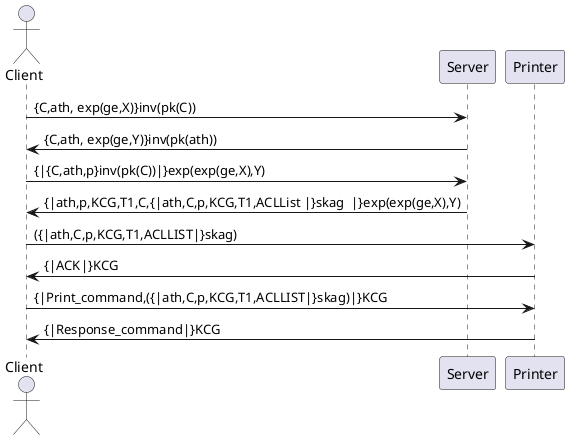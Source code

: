 @startuml Kerberos 
actor Client as C
participant Server as S
participant Printer as P

C->S: {C,ath, exp(ge,X)}inv(pk(C)) 
S->C: {C,ath, exp(ge,Y)}inv(pk(ath))

C->S: {|{C,ath,p}inv(pk(C))|}exp(exp(ge,X),Y)
S->C: {|ath,p,KCG,T1,C,{|ath,C,p,KCG,T1,ACLList |}skag  |}exp(exp(ge,X),Y)

C -> P: ({|ath,C,p,KCG,T1,ACLLIST|}skag)

P -> C:  {|ACK|}KCG

C -> P: {|Print_command,({|ath,C,p,KCG,T1,ACLLIST|}skag)|}KCG

P -> C: {|Response_command|}KCG

@enduml
@startuml Ticket
card "              Ticket \n (Client ID, Timestamp)"
@enduml
